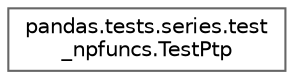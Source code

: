 digraph "Graphical Class Hierarchy"
{
 // LATEX_PDF_SIZE
  bgcolor="transparent";
  edge [fontname=Helvetica,fontsize=10,labelfontname=Helvetica,labelfontsize=10];
  node [fontname=Helvetica,fontsize=10,shape=box,height=0.2,width=0.4];
  rankdir="LR";
  Node0 [id="Node000000",label="pandas.tests.series.test\l_npfuncs.TestPtp",height=0.2,width=0.4,color="grey40", fillcolor="white", style="filled",URL="$d5/de1/classpandas_1_1tests_1_1series_1_1test__npfuncs_1_1TestPtp.html",tooltip=" "];
}
